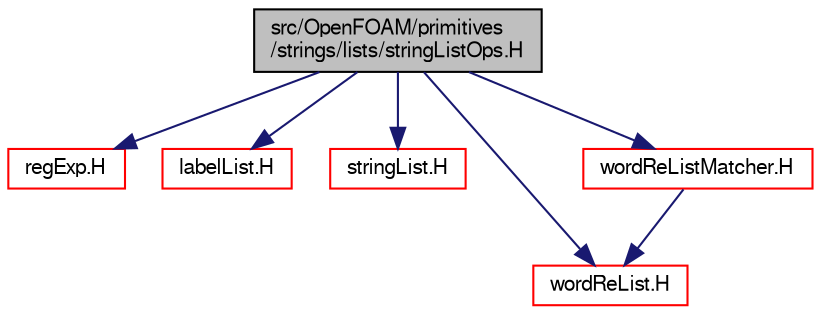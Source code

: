 digraph "src/OpenFOAM/primitives/strings/lists/stringListOps.H"
{
  bgcolor="transparent";
  edge [fontname="FreeSans",fontsize="10",labelfontname="FreeSans",labelfontsize="10"];
  node [fontname="FreeSans",fontsize="10",shape=record];
  Node0 [label="src/OpenFOAM/primitives\l/strings/lists/stringListOps.H",height=0.2,width=0.4,color="black", fillcolor="grey75", style="filled", fontcolor="black"];
  Node0 -> Node1 [color="midnightblue",fontsize="10",style="solid",fontname="FreeSans"];
  Node1 [label="regExp.H",height=0.2,width=0.4,color="red",URL="$a12926.html"];
  Node0 -> Node4 [color="midnightblue",fontsize="10",style="solid",fontname="FreeSans"];
  Node4 [label="labelList.H",height=0.2,width=0.4,color="red",URL="$a12380.html"];
  Node0 -> Node51 [color="midnightblue",fontsize="10",style="solid",fontname="FreeSans"];
  Node51 [label="stringList.H",height=0.2,width=0.4,color="red",URL="$a12614.html"];
  Node0 -> Node52 [color="midnightblue",fontsize="10",style="solid",fontname="FreeSans"];
  Node52 [label="wordReList.H",height=0.2,width=0.4,color="red",URL="$a12626.html"];
  Node0 -> Node55 [color="midnightblue",fontsize="10",style="solid",fontname="FreeSans"];
  Node55 [label="wordReListMatcher.H",height=0.2,width=0.4,color="red",URL="$a12629.html"];
  Node55 -> Node52 [color="midnightblue",fontsize="10",style="solid",fontname="FreeSans"];
}
